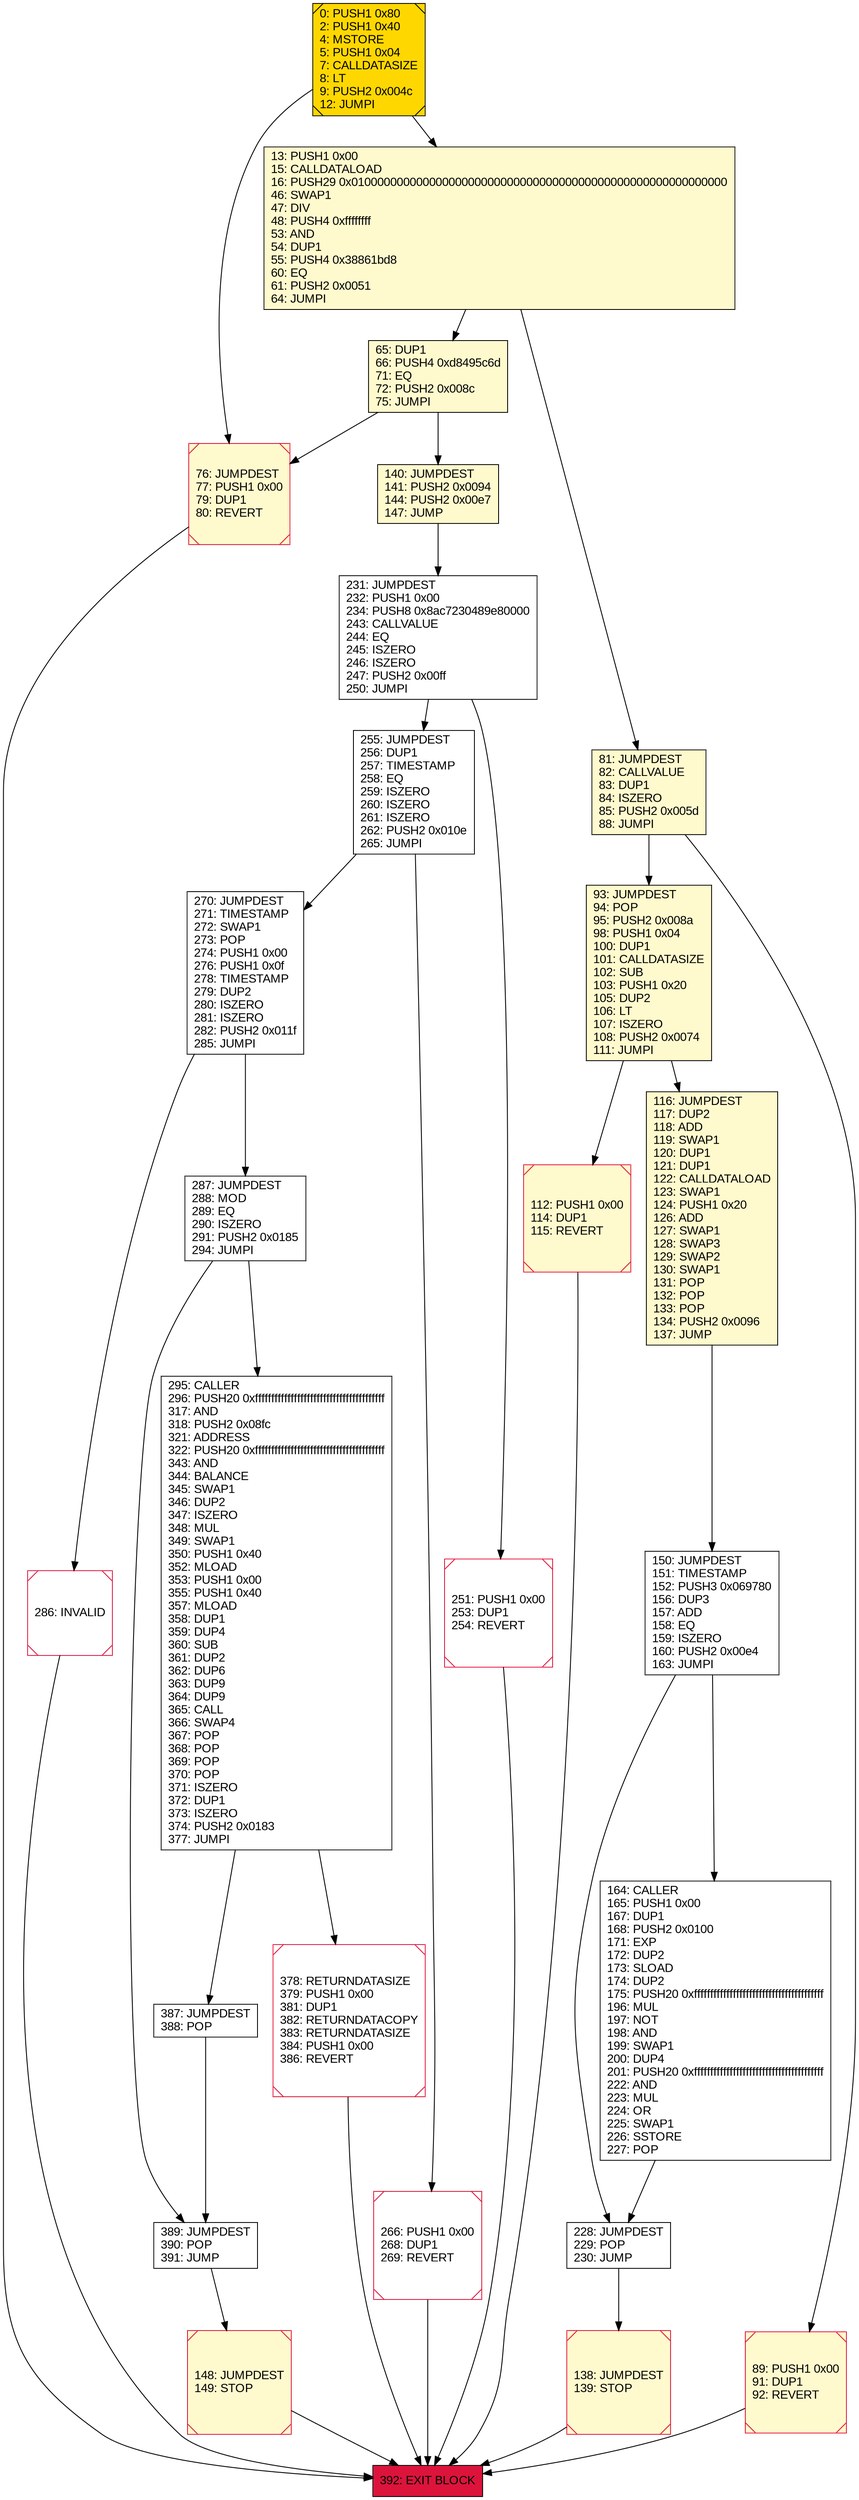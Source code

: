 digraph G {
bgcolor=transparent rankdir=UD;
node [shape=box style=filled color=black fillcolor=white fontname=arial fontcolor=black];
148 [label="148: JUMPDEST\l149: STOP\l" fillcolor=lemonchiffon shape=Msquare color=crimson ];
65 [label="65: DUP1\l66: PUSH4 0xd8495c6d\l71: EQ\l72: PUSH2 0x008c\l75: JUMPI\l" fillcolor=lemonchiffon ];
228 [label="228: JUMPDEST\l229: POP\l230: JUMP\l" ];
392 [label="392: EXIT BLOCK\l" fillcolor=crimson ];
231 [label="231: JUMPDEST\l232: PUSH1 0x00\l234: PUSH8 0x8ac7230489e80000\l243: CALLVALUE\l244: EQ\l245: ISZERO\l246: ISZERO\l247: PUSH2 0x00ff\l250: JUMPI\l" ];
76 [label="76: JUMPDEST\l77: PUSH1 0x00\l79: DUP1\l80: REVERT\l" fillcolor=lemonchiffon shape=Msquare color=crimson ];
81 [label="81: JUMPDEST\l82: CALLVALUE\l83: DUP1\l84: ISZERO\l85: PUSH2 0x005d\l88: JUMPI\l" fillcolor=lemonchiffon ];
112 [label="112: PUSH1 0x00\l114: DUP1\l115: REVERT\l" fillcolor=lemonchiffon shape=Msquare color=crimson ];
255 [label="255: JUMPDEST\l256: DUP1\l257: TIMESTAMP\l258: EQ\l259: ISZERO\l260: ISZERO\l261: ISZERO\l262: PUSH2 0x010e\l265: JUMPI\l" ];
251 [label="251: PUSH1 0x00\l253: DUP1\l254: REVERT\l" shape=Msquare color=crimson ];
138 [label="138: JUMPDEST\l139: STOP\l" fillcolor=lemonchiffon shape=Msquare color=crimson ];
93 [label="93: JUMPDEST\l94: POP\l95: PUSH2 0x008a\l98: PUSH1 0x04\l100: DUP1\l101: CALLDATASIZE\l102: SUB\l103: PUSH1 0x20\l105: DUP2\l106: LT\l107: ISZERO\l108: PUSH2 0x0074\l111: JUMPI\l" fillcolor=lemonchiffon ];
286 [label="286: INVALID\l" shape=Msquare color=crimson ];
378 [label="378: RETURNDATASIZE\l379: PUSH1 0x00\l381: DUP1\l382: RETURNDATACOPY\l383: RETURNDATASIZE\l384: PUSH1 0x00\l386: REVERT\l" shape=Msquare color=crimson ];
389 [label="389: JUMPDEST\l390: POP\l391: JUMP\l" ];
295 [label="295: CALLER\l296: PUSH20 0xffffffffffffffffffffffffffffffffffffffff\l317: AND\l318: PUSH2 0x08fc\l321: ADDRESS\l322: PUSH20 0xffffffffffffffffffffffffffffffffffffffff\l343: AND\l344: BALANCE\l345: SWAP1\l346: DUP2\l347: ISZERO\l348: MUL\l349: SWAP1\l350: PUSH1 0x40\l352: MLOAD\l353: PUSH1 0x00\l355: PUSH1 0x40\l357: MLOAD\l358: DUP1\l359: DUP4\l360: SUB\l361: DUP2\l362: DUP6\l363: DUP9\l364: DUP9\l365: CALL\l366: SWAP4\l367: POP\l368: POP\l369: POP\l370: POP\l371: ISZERO\l372: DUP1\l373: ISZERO\l374: PUSH2 0x0183\l377: JUMPI\l" ];
0 [label="0: PUSH1 0x80\l2: PUSH1 0x40\l4: MSTORE\l5: PUSH1 0x04\l7: CALLDATASIZE\l8: LT\l9: PUSH2 0x004c\l12: JUMPI\l" fillcolor=lemonchiffon shape=Msquare fillcolor=gold ];
270 [label="270: JUMPDEST\l271: TIMESTAMP\l272: SWAP1\l273: POP\l274: PUSH1 0x00\l276: PUSH1 0x0f\l278: TIMESTAMP\l279: DUP2\l280: ISZERO\l281: ISZERO\l282: PUSH2 0x011f\l285: JUMPI\l" ];
150 [label="150: JUMPDEST\l151: TIMESTAMP\l152: PUSH3 0x069780\l156: DUP3\l157: ADD\l158: EQ\l159: ISZERO\l160: PUSH2 0x00e4\l163: JUMPI\l" ];
164 [label="164: CALLER\l165: PUSH1 0x00\l167: DUP1\l168: PUSH2 0x0100\l171: EXP\l172: DUP2\l173: SLOAD\l174: DUP2\l175: PUSH20 0xffffffffffffffffffffffffffffffffffffffff\l196: MUL\l197: NOT\l198: AND\l199: SWAP1\l200: DUP4\l201: PUSH20 0xffffffffffffffffffffffffffffffffffffffff\l222: AND\l223: MUL\l224: OR\l225: SWAP1\l226: SSTORE\l227: POP\l" ];
266 [label="266: PUSH1 0x00\l268: DUP1\l269: REVERT\l" shape=Msquare color=crimson ];
140 [label="140: JUMPDEST\l141: PUSH2 0x0094\l144: PUSH2 0x00e7\l147: JUMP\l" fillcolor=lemonchiffon ];
13 [label="13: PUSH1 0x00\l15: CALLDATALOAD\l16: PUSH29 0x0100000000000000000000000000000000000000000000000000000000\l46: SWAP1\l47: DIV\l48: PUSH4 0xffffffff\l53: AND\l54: DUP1\l55: PUSH4 0x38861bd8\l60: EQ\l61: PUSH2 0x0051\l64: JUMPI\l" fillcolor=lemonchiffon ];
387 [label="387: JUMPDEST\l388: POP\l" ];
116 [label="116: JUMPDEST\l117: DUP2\l118: ADD\l119: SWAP1\l120: DUP1\l121: DUP1\l122: CALLDATALOAD\l123: SWAP1\l124: PUSH1 0x20\l126: ADD\l127: SWAP1\l128: SWAP3\l129: SWAP2\l130: SWAP1\l131: POP\l132: POP\l133: POP\l134: PUSH2 0x0096\l137: JUMP\l" fillcolor=lemonchiffon ];
287 [label="287: JUMPDEST\l288: MOD\l289: EQ\l290: ISZERO\l291: PUSH2 0x0185\l294: JUMPI\l" ];
89 [label="89: PUSH1 0x00\l91: DUP1\l92: REVERT\l" fillcolor=lemonchiffon shape=Msquare color=crimson ];
150 -> 164;
76 -> 392;
295 -> 378;
148 -> 392;
65 -> 76;
270 -> 286;
387 -> 389;
231 -> 251;
251 -> 392;
287 -> 295;
93 -> 116;
295 -> 387;
138 -> 392;
287 -> 389;
112 -> 392;
0 -> 13;
228 -> 138;
116 -> 150;
231 -> 255;
270 -> 287;
0 -> 76;
389 -> 148;
266 -> 392;
150 -> 228;
164 -> 228;
286 -> 392;
378 -> 392;
81 -> 93;
89 -> 392;
93 -> 112;
13 -> 65;
65 -> 140;
81 -> 89;
13 -> 81;
140 -> 231;
255 -> 266;
255 -> 270;
}